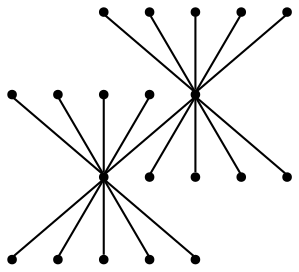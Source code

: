graph {
  node [shape=point,comment="{\"directed\":false,\"doi\":\"10.1007/978-3-642-36763-2_26\",\"figure\":\"3 (1)\"}"]

  v0 [pos="1187.5850760995454,620.5605409986724"]
  v1 [pos="1000.7840092349492,667.2348323833207"]
  v2 [pos="1140.8848173364158,620.5605409986724"]
  v3 [pos="1140.8848173364158,760.5836059186963"]
  v4 [pos="1000.7836911141621,713.9091873566622"]
  v5 [pos="1047.484013501449,760.5836059186963"]
  v6 [pos="1000.7838819866345,620.5605409986724"]
  v7 [pos="860.6829148247741,620.5605409986724"]
  v8 [pos="1094.1845585732865,620.5605409986724"]
  v9 [pos="1047.484204373921,620.5605409986724"]
  v10 [pos="954.0835595993476,620.5605409986724"]
  v11 [pos="1000.7836911141623,760.5836059186963"]
  v12 [pos="860.6827239523021,760.5836059186963"]
  v13 [pos="954.0833687268755,760.5836059186963"]
  v14 [pos="1094.1844313249717,760.5836059186963"]
  v15 [pos="1187.58520334786,760.5836059186963"]
  v16 [pos="907.383237212061,620.5605409986724"]
  v17 [pos="907.3830463395889,760.5836059186963"]
  v18 [pos="813.9825924374875,620.5605409986724"]
  v19 [pos="813.9824015650153,760.5836059186963"]

  v0 -- v1 [id="-1",pos="1187.5850760995454,620.5605409986724 1000.7840092349492,667.2348323833207 1000.7840092349492,667.2348323833207 1000.7840092349492,667.2348323833207"]
  v19 -- v4 [id="-2",pos="813.9824015650153,760.5836059186963 1000.7836911141621,713.9091873566622 1000.7836911141621,713.9091873566622 1000.7836911141621,713.9091873566622"]
  v18 -- v1 [id="-3",pos="813.9825924374875,620.5605409986724 1000.7840092349492,667.2348323833207 1000.7840092349492,667.2348323833207 1000.7840092349492,667.2348323833207"]
  v17 -- v4 [id="-4",pos="907.3830463395889,760.5836059186963 1000.7836911141621,713.9091873566622 1000.7836911141621,713.9091873566622 1000.7836911141621,713.9091873566622"]
  v16 -- v1 [id="-5",pos="907.383237212061,620.5605409986724 1000.7840092349492,667.2348323833207 1000.7840092349492,667.2348323833207 1000.7840092349492,667.2348323833207"]
  v4 -- v15 [id="-6",pos="1000.7836911141621,713.9091873566622 1187.58520334786,760.5836059186963 1187.58520334786,760.5836059186963 1187.58520334786,760.5836059186963"]
  v4 -- v14 [id="-7",pos="1000.7836911141621,713.9091873566622 1094.1844313249717,760.5836059186963 1094.1844313249717,760.5836059186963 1094.1844313249717,760.5836059186963"]
  v4 -- v13 [id="-8",pos="1000.7836911141621,713.9091873566622 954.0833687268755,760.5836059186963 954.0833687268755,760.5836059186963 954.0833687268755,760.5836059186963"]
  v4 -- v12 [id="-9",pos="1000.7836911141621,713.9091873566622 860.6827239523021,760.5836059186963 860.6827239523021,760.5836059186963 860.6827239523021,760.5836059186963"]
  v4 -- v11 [id="-10",pos="1000.7836911141621,713.9091873566622 1000.7836911141623,760.5836059186963 1000.7836911141623,760.5836059186963 1000.7836911141623,760.5836059186963"]
  v1 -- v4 [id="-11",pos="1000.7840092349492,667.2348323833207 1000.7836911141621,713.9091873566622 1000.7836911141621,713.9091873566622 1000.7836911141621,713.9091873566622"]
  v1 -- v10 [id="-12",pos="1000.7840092349492,667.2348323833207 954.0835595993476,620.5605409986724 954.0835595993476,620.5605409986724 954.0835595993476,620.5605409986724"]
  v1 -- v9 [id="-13",pos="1000.7840092349492,667.2348323833207 1047.484204373921,620.5605409986724 1047.484204373921,620.5605409986724 1047.484204373921,620.5605409986724"]
  v1 -- v8 [id="-14",pos="1000.7840092349492,667.2348323833207 1094.1845585732865,620.5605409986724 1094.1845585732865,620.5605409986724 1094.1845585732865,620.5605409986724"]
  v1 -- v7 [id="-15",pos="1000.7840092349492,667.2348323833207 860.6829148247741,620.5605409986724 860.6829148247741,620.5605409986724 860.6829148247741,620.5605409986724"]
  v6 -- v1 [id="-16",pos="1000.7838819866345,620.5605409986724 1000.7840092349492,667.2348323833207 1000.7840092349492,667.2348323833207 1000.7840092349492,667.2348323833207"]
  v5 -- v4 [id="-17",pos="1047.484013501449,760.5836059186963 1000.7836911141621,713.9091873566622 1000.7836911141621,713.9091873566622 1000.7836911141621,713.9091873566622"]
  v3 -- v4 [id="-18",pos="1140.8848173364158,760.5836059186963 1000.7836911141621,713.9091873566622 1000.7836911141621,713.9091873566622 1000.7836911141621,713.9091873566622"]
  v2 -- v1 [id="-19",pos="1140.8848173364158,620.5605409986724 1000.7840092349492,667.2348323833207 1000.7840092349492,667.2348323833207 1000.7840092349492,667.2348323833207"]
}